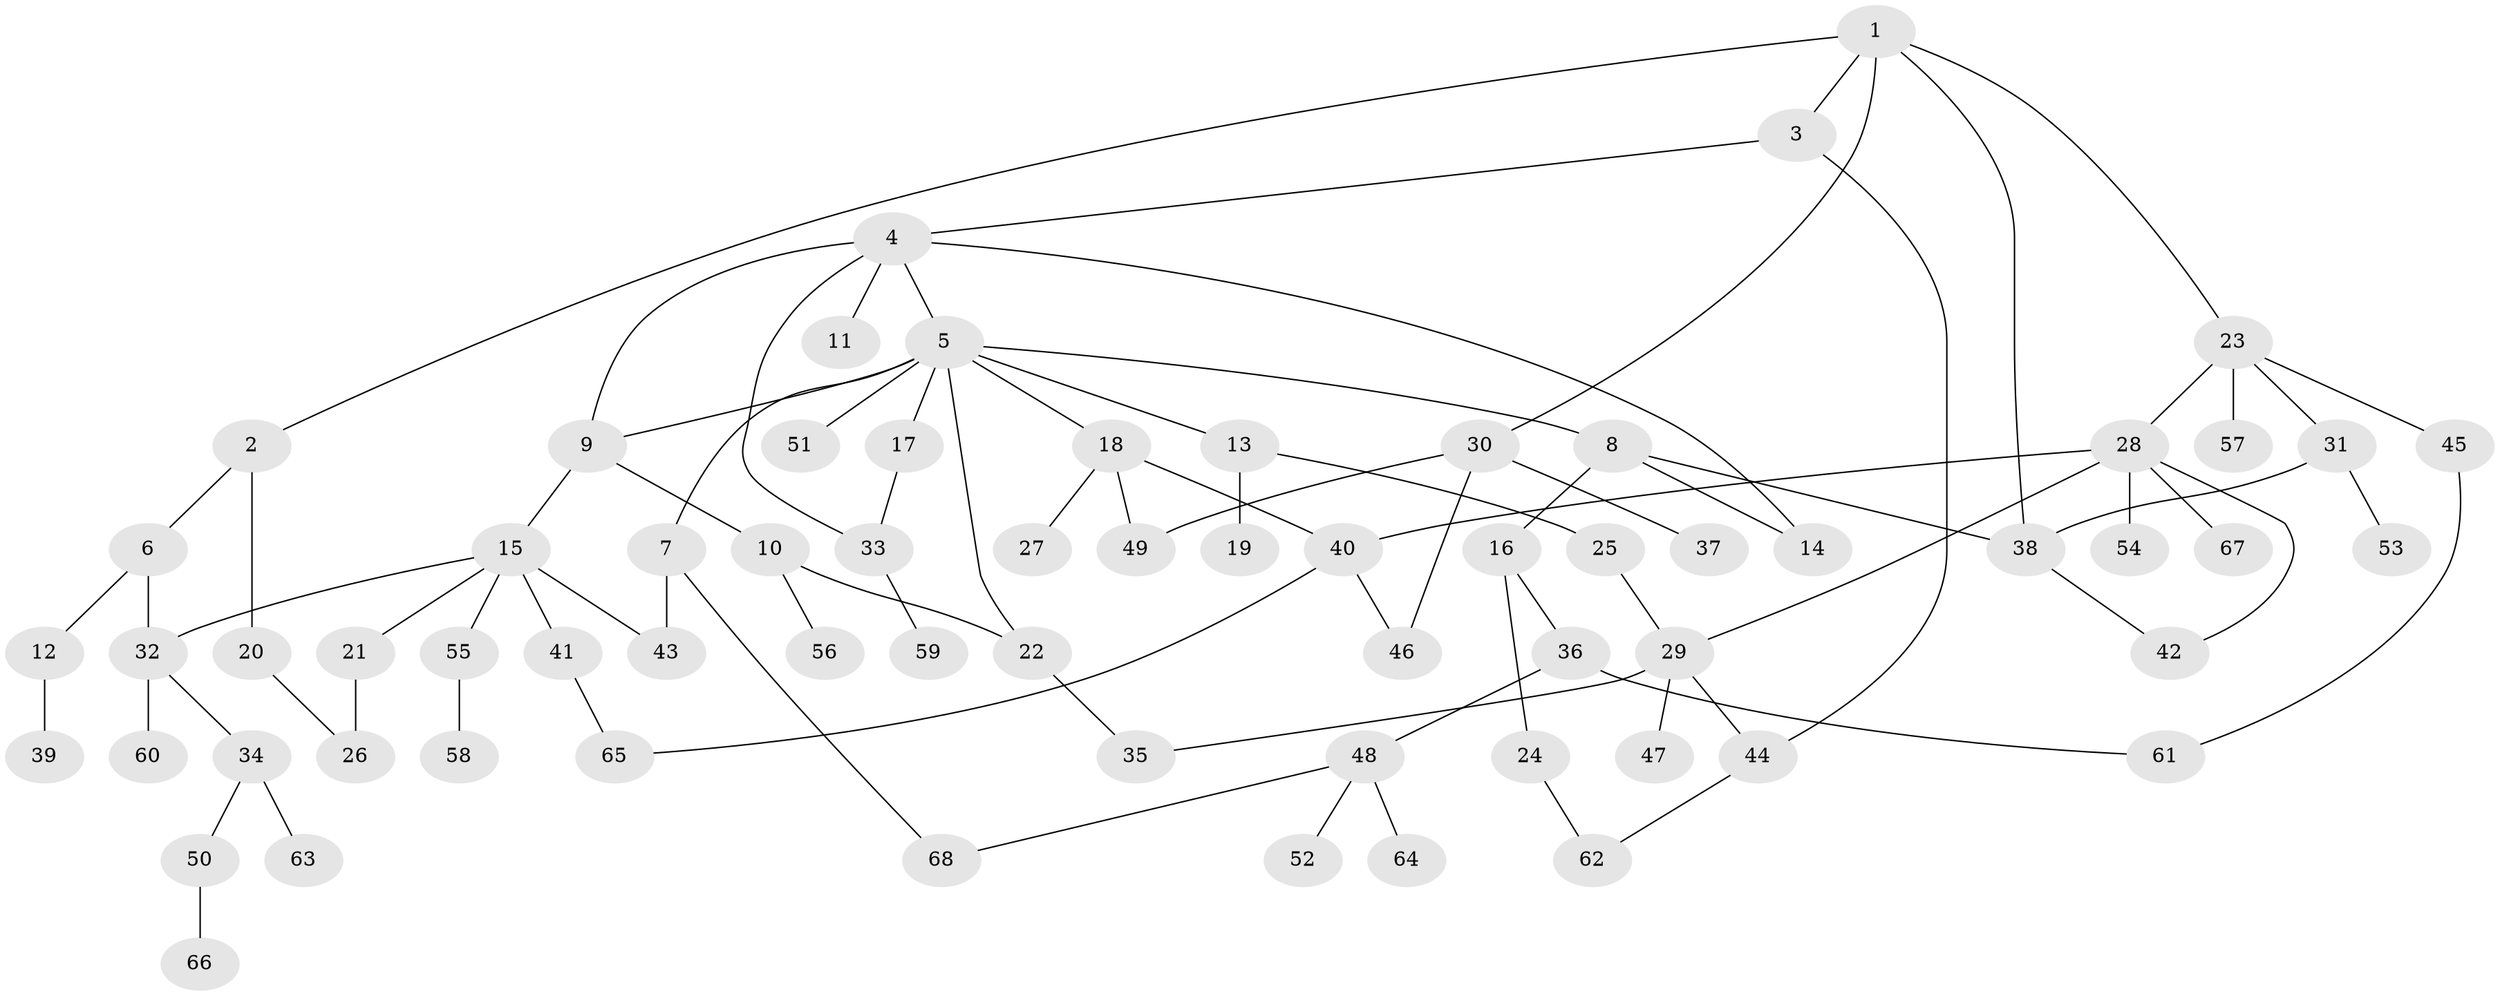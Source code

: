 // Generated by graph-tools (version 1.1) at 2025/10/02/27/25 16:10:52]
// undirected, 68 vertices, 87 edges
graph export_dot {
graph [start="1"]
  node [color=gray90,style=filled];
  1;
  2;
  3;
  4;
  5;
  6;
  7;
  8;
  9;
  10;
  11;
  12;
  13;
  14;
  15;
  16;
  17;
  18;
  19;
  20;
  21;
  22;
  23;
  24;
  25;
  26;
  27;
  28;
  29;
  30;
  31;
  32;
  33;
  34;
  35;
  36;
  37;
  38;
  39;
  40;
  41;
  42;
  43;
  44;
  45;
  46;
  47;
  48;
  49;
  50;
  51;
  52;
  53;
  54;
  55;
  56;
  57;
  58;
  59;
  60;
  61;
  62;
  63;
  64;
  65;
  66;
  67;
  68;
  1 -- 2;
  1 -- 3;
  1 -- 23;
  1 -- 30;
  1 -- 38;
  2 -- 6;
  2 -- 20;
  3 -- 4;
  3 -- 44;
  4 -- 5;
  4 -- 11;
  4 -- 33;
  4 -- 14;
  4 -- 9;
  5 -- 7;
  5 -- 8;
  5 -- 9;
  5 -- 13;
  5 -- 17;
  5 -- 18;
  5 -- 22;
  5 -- 51;
  6 -- 12;
  6 -- 32;
  7 -- 68;
  7 -- 43;
  8 -- 14;
  8 -- 16;
  8 -- 38;
  9 -- 10;
  9 -- 15;
  10 -- 56;
  10 -- 22;
  12 -- 39;
  13 -- 19;
  13 -- 25;
  15 -- 21;
  15 -- 32;
  15 -- 41;
  15 -- 43;
  15 -- 55;
  16 -- 24;
  16 -- 36;
  17 -- 33;
  18 -- 27;
  18 -- 40;
  18 -- 49;
  20 -- 26;
  21 -- 26;
  22 -- 35;
  23 -- 28;
  23 -- 31;
  23 -- 45;
  23 -- 57;
  24 -- 62;
  25 -- 29;
  28 -- 42;
  28 -- 54;
  28 -- 67;
  28 -- 29;
  28 -- 40;
  29 -- 35;
  29 -- 47;
  29 -- 44;
  30 -- 37;
  30 -- 46;
  30 -- 49;
  31 -- 38;
  31 -- 53;
  32 -- 34;
  32 -- 60;
  33 -- 59;
  34 -- 50;
  34 -- 63;
  36 -- 48;
  36 -- 61;
  38 -- 42;
  40 -- 65;
  40 -- 46;
  41 -- 65;
  44 -- 62;
  45 -- 61;
  48 -- 52;
  48 -- 64;
  48 -- 68;
  50 -- 66;
  55 -- 58;
}
